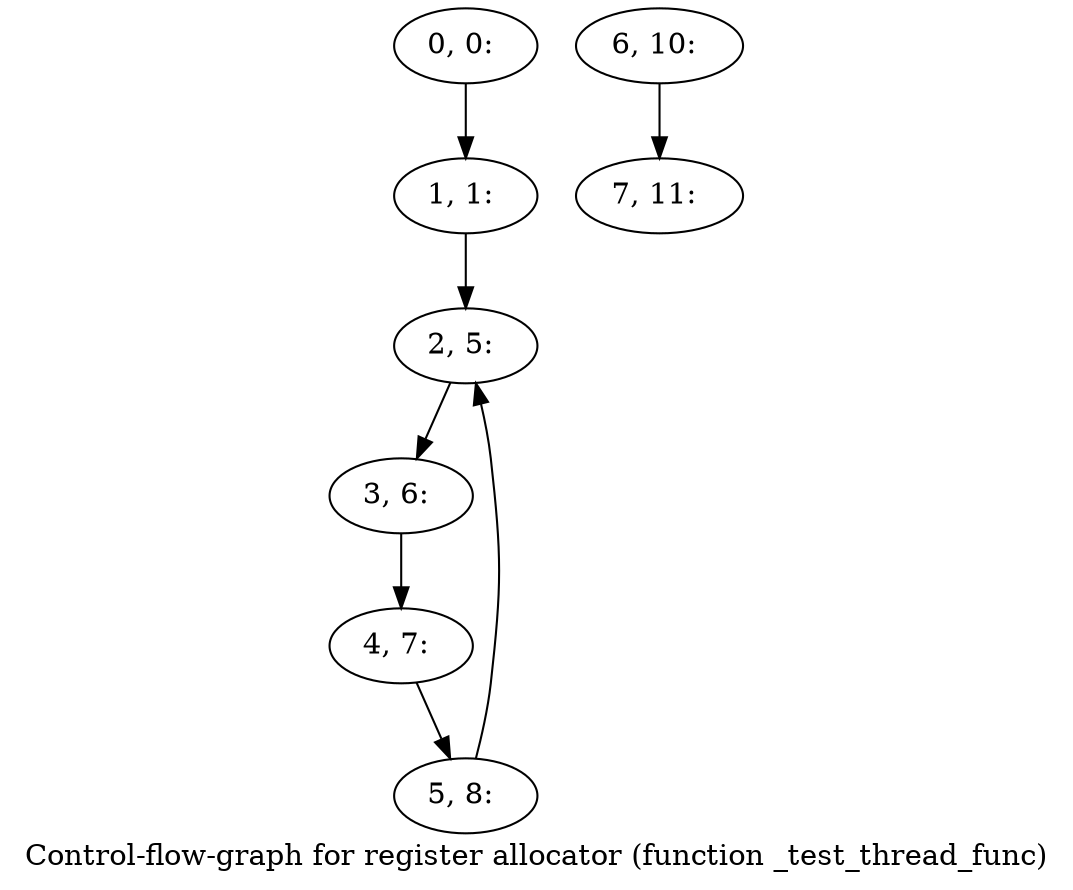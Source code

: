 digraph G {
graph [label="Control-flow-graph for register allocator (function _test_thread_func)"]
0[label="0, 0: "];
1[label="1, 1: "];
2[label="2, 5: "];
3[label="3, 6: "];
4[label="4, 7: "];
5[label="5, 8: "];
6[label="6, 10: "];
7[label="7, 11: "];
0->1 ;
1->2 ;
2->3 ;
3->4 ;
4->5 ;
5->2 ;
6->7 ;
}
